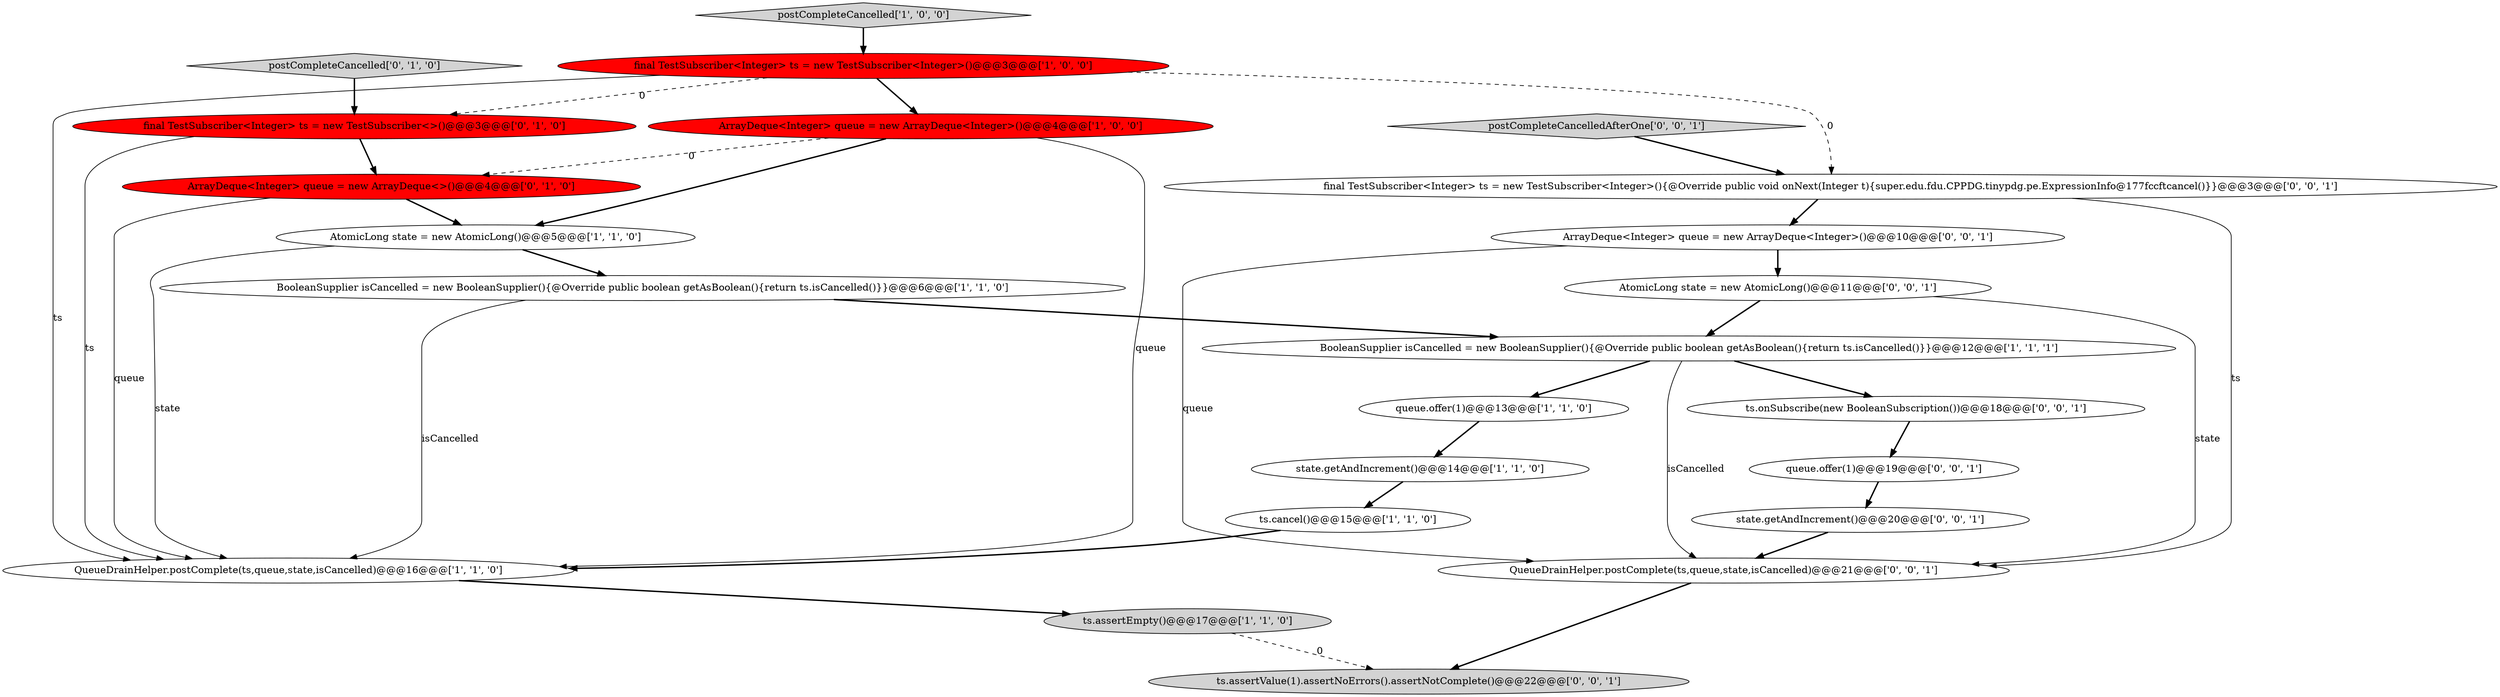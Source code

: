 digraph {
20 [style = filled, label = "ts.onSubscribe(new BooleanSubscription())@@@18@@@['0', '0', '1']", fillcolor = white, shape = ellipse image = "AAA0AAABBB3BBB"];
2 [style = filled, label = "BooleanSupplier isCancelled = new BooleanSupplier(){@Override public boolean getAsBoolean(){return ts.isCancelled()}}@@@6@@@['1', '1', '0']", fillcolor = white, shape = ellipse image = "AAA0AAABBB1BBB"];
4 [style = filled, label = "ArrayDeque<Integer> queue = new ArrayDeque<Integer>()@@@4@@@['1', '0', '0']", fillcolor = red, shape = ellipse image = "AAA1AAABBB1BBB"];
1 [style = filled, label = "AtomicLong state = new AtomicLong()@@@5@@@['1', '1', '0']", fillcolor = white, shape = ellipse image = "AAA0AAABBB1BBB"];
14 [style = filled, label = "AtomicLong state = new AtomicLong()@@@11@@@['0', '0', '1']", fillcolor = white, shape = ellipse image = "AAA0AAABBB3BBB"];
7 [style = filled, label = "queue.offer(1)@@@13@@@['1', '1', '0']", fillcolor = white, shape = ellipse image = "AAA0AAABBB1BBB"];
15 [style = filled, label = "postCompleteCancelledAfterOne['0', '0', '1']", fillcolor = lightgray, shape = diamond image = "AAA0AAABBB3BBB"];
5 [style = filled, label = "ts.cancel()@@@15@@@['1', '1', '0']", fillcolor = white, shape = ellipse image = "AAA0AAABBB1BBB"];
22 [style = filled, label = "state.getAndIncrement()@@@20@@@['0', '0', '1']", fillcolor = white, shape = ellipse image = "AAA0AAABBB3BBB"];
13 [style = filled, label = "ArrayDeque<Integer> queue = new ArrayDeque<>()@@@4@@@['0', '1', '0']", fillcolor = red, shape = ellipse image = "AAA1AAABBB2BBB"];
12 [style = filled, label = "postCompleteCancelled['0', '1', '0']", fillcolor = lightgray, shape = diamond image = "AAA0AAABBB2BBB"];
21 [style = filled, label = "ts.assertValue(1).assertNoErrors().assertNotComplete()@@@22@@@['0', '0', '1']", fillcolor = lightgray, shape = ellipse image = "AAA0AAABBB3BBB"];
8 [style = filled, label = "state.getAndIncrement()@@@14@@@['1', '1', '0']", fillcolor = white, shape = ellipse image = "AAA0AAABBB1BBB"];
16 [style = filled, label = "final TestSubscriber<Integer> ts = new TestSubscriber<Integer>(){@Override public void onNext(Integer t){super.edu.fdu.CPPDG.tinypdg.pe.ExpressionInfo@177fccftcancel()}}@@@3@@@['0', '0', '1']", fillcolor = white, shape = ellipse image = "AAA0AAABBB3BBB"];
17 [style = filled, label = "ArrayDeque<Integer> queue = new ArrayDeque<Integer>()@@@10@@@['0', '0', '1']", fillcolor = white, shape = ellipse image = "AAA0AAABBB3BBB"];
11 [style = filled, label = "final TestSubscriber<Integer> ts = new TestSubscriber<>()@@@3@@@['0', '1', '0']", fillcolor = red, shape = ellipse image = "AAA1AAABBB2BBB"];
6 [style = filled, label = "final TestSubscriber<Integer> ts = new TestSubscriber<Integer>()@@@3@@@['1', '0', '0']", fillcolor = red, shape = ellipse image = "AAA1AAABBB1BBB"];
3 [style = filled, label = "postCompleteCancelled['1', '0', '0']", fillcolor = lightgray, shape = diamond image = "AAA0AAABBB1BBB"];
0 [style = filled, label = "QueueDrainHelper.postComplete(ts,queue,state,isCancelled)@@@16@@@['1', '1', '0']", fillcolor = white, shape = ellipse image = "AAA0AAABBB1BBB"];
9 [style = filled, label = "ts.assertEmpty()@@@17@@@['1', '1', '0']", fillcolor = lightgray, shape = ellipse image = "AAA0AAABBB1BBB"];
10 [style = filled, label = "BooleanSupplier isCancelled = new BooleanSupplier(){@Override public boolean getAsBoolean(){return ts.isCancelled()}}@@@12@@@['1', '1', '1']", fillcolor = white, shape = ellipse image = "AAA0AAABBB1BBB"];
19 [style = filled, label = "queue.offer(1)@@@19@@@['0', '0', '1']", fillcolor = white, shape = ellipse image = "AAA0AAABBB3BBB"];
18 [style = filled, label = "QueueDrainHelper.postComplete(ts,queue,state,isCancelled)@@@21@@@['0', '0', '1']", fillcolor = white, shape = ellipse image = "AAA0AAABBB3BBB"];
0->9 [style = bold, label=""];
10->20 [style = bold, label=""];
6->11 [style = dashed, label="0"];
12->11 [style = bold, label=""];
14->10 [style = bold, label=""];
3->6 [style = bold, label=""];
13->0 [style = solid, label="queue"];
16->17 [style = bold, label=""];
10->18 [style = solid, label="isCancelled"];
2->10 [style = bold, label=""];
7->8 [style = bold, label=""];
15->16 [style = bold, label=""];
10->7 [style = bold, label=""];
1->0 [style = solid, label="state"];
13->1 [style = bold, label=""];
6->4 [style = bold, label=""];
22->18 [style = bold, label=""];
6->16 [style = dashed, label="0"];
11->0 [style = solid, label="ts"];
8->5 [style = bold, label=""];
5->0 [style = bold, label=""];
4->0 [style = solid, label="queue"];
17->14 [style = bold, label=""];
9->21 [style = dashed, label="0"];
11->13 [style = bold, label=""];
17->18 [style = solid, label="queue"];
16->18 [style = solid, label="ts"];
1->2 [style = bold, label=""];
4->1 [style = bold, label=""];
18->21 [style = bold, label=""];
4->13 [style = dashed, label="0"];
20->19 [style = bold, label=""];
19->22 [style = bold, label=""];
2->0 [style = solid, label="isCancelled"];
14->18 [style = solid, label="state"];
6->0 [style = solid, label="ts"];
}

